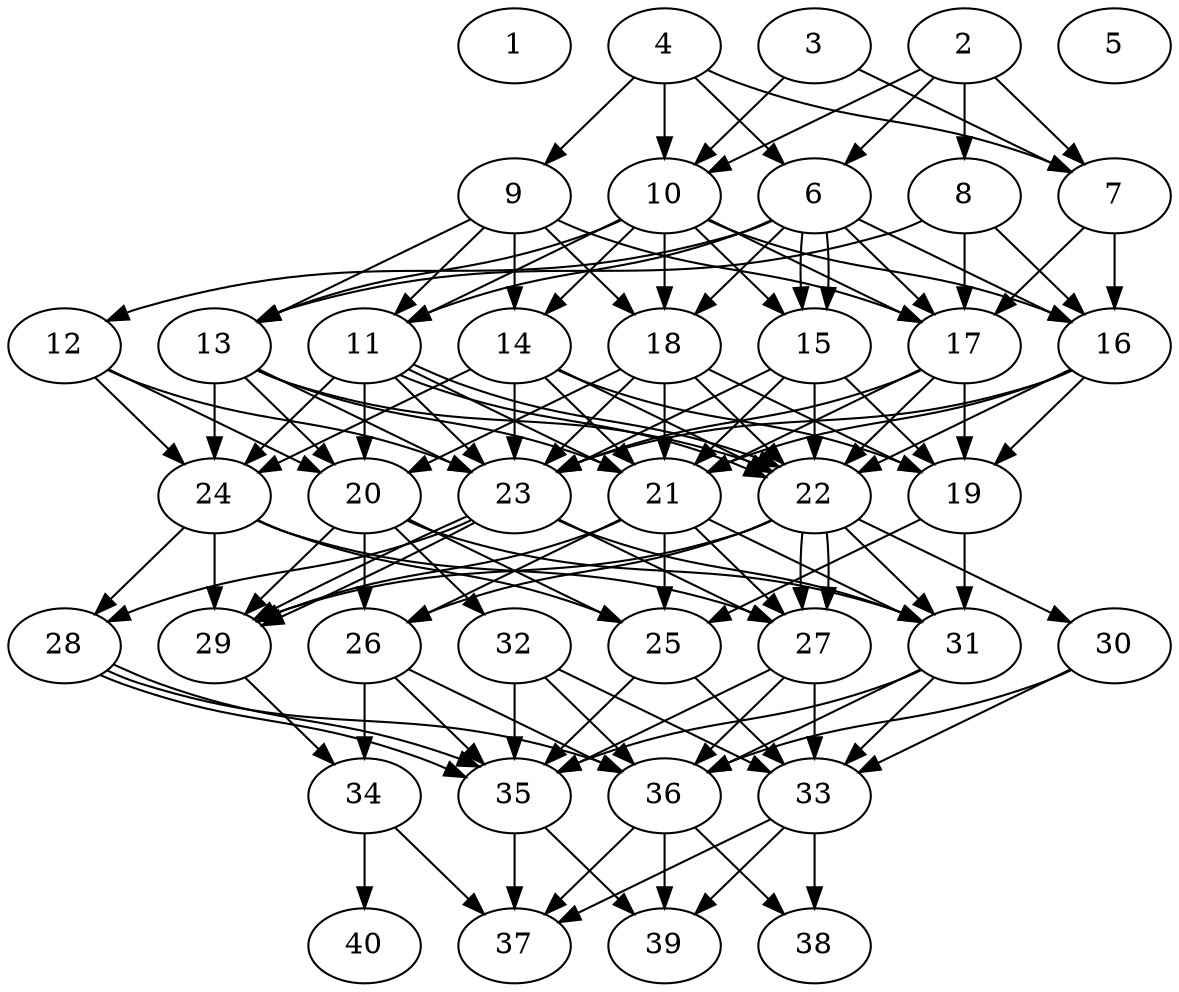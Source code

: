 // DAG automatically generated by daggen at Thu Oct  3 14:06:49 2019
// ./daggen --dot -n 40 --ccr 0.4 --fat 0.5 --regular 0.5 --density 0.9 --mindata 5242880 --maxdata 52428800 
digraph G {
  1 [size="29534720", alpha="0.12", expect_size="11813888"] 
  2 [size="128235520", alpha="0.01", expect_size="51294208"] 
  2 -> 6 [size ="51294208"]
  2 -> 7 [size ="51294208"]
  2 -> 8 [size ="51294208"]
  2 -> 10 [size ="51294208"]
  3 [size="75578880", alpha="0.02", expect_size="30231552"] 
  3 -> 7 [size ="30231552"]
  3 -> 10 [size ="30231552"]
  4 [size="98539520", alpha="0.10", expect_size="39415808"] 
  4 -> 6 [size ="39415808"]
  4 -> 7 [size ="39415808"]
  4 -> 9 [size ="39415808"]
  4 -> 10 [size ="39415808"]
  5 [size="74035200", alpha="0.13", expect_size="29614080"] 
  6 [size="91110400", alpha="0.11", expect_size="36444160"] 
  6 -> 11 [size ="36444160"]
  6 -> 12 [size ="36444160"]
  6 -> 15 [size ="36444160"]
  6 -> 15 [size ="36444160"]
  6 -> 16 [size ="36444160"]
  6 -> 17 [size ="36444160"]
  6 -> 18 [size ="36444160"]
  7 [size="61355520", alpha="0.02", expect_size="24542208"] 
  7 -> 16 [size ="24542208"]
  7 -> 17 [size ="24542208"]
  8 [size="88166400", alpha="0.01", expect_size="35266560"] 
  8 -> 13 [size ="35266560"]
  8 -> 16 [size ="35266560"]
  8 -> 17 [size ="35266560"]
  9 [size="130882560", alpha="0.00", expect_size="52353024"] 
  9 -> 11 [size ="52353024"]
  9 -> 13 [size ="52353024"]
  9 -> 14 [size ="52353024"]
  9 -> 17 [size ="52353024"]
  9 -> 18 [size ="52353024"]
  10 [size="88174080", alpha="0.04", expect_size="35269632"] 
  10 -> 11 [size ="35269632"]
  10 -> 13 [size ="35269632"]
  10 -> 14 [size ="35269632"]
  10 -> 15 [size ="35269632"]
  10 -> 16 [size ="35269632"]
  10 -> 17 [size ="35269632"]
  10 -> 18 [size ="35269632"]
  11 [size="124285440", alpha="0.09", expect_size="49714176"] 
  11 -> 20 [size ="49714176"]
  11 -> 21 [size ="49714176"]
  11 -> 22 [size ="49714176"]
  11 -> 22 [size ="49714176"]
  11 -> 23 [size ="49714176"]
  11 -> 24 [size ="49714176"]
  12 [size="78318080", alpha="0.19", expect_size="31327232"] 
  12 -> 20 [size ="31327232"]
  12 -> 23 [size ="31327232"]
  12 -> 24 [size ="31327232"]
  13 [size="82288640", alpha="0.02", expect_size="32915456"] 
  13 -> 20 [size ="32915456"]
  13 -> 21 [size ="32915456"]
  13 -> 22 [size ="32915456"]
  13 -> 23 [size ="32915456"]
  13 -> 24 [size ="32915456"]
  14 [size="91747840", alpha="0.13", expect_size="36699136"] 
  14 -> 19 [size ="36699136"]
  14 -> 21 [size ="36699136"]
  14 -> 22 [size ="36699136"]
  14 -> 23 [size ="36699136"]
  14 -> 24 [size ="36699136"]
  15 [size="34828800", alpha="0.15", expect_size="13931520"] 
  15 -> 19 [size ="13931520"]
  15 -> 21 [size ="13931520"]
  15 -> 22 [size ="13931520"]
  15 -> 23 [size ="13931520"]
  16 [size="110016000", alpha="0.04", expect_size="44006400"] 
  16 -> 19 [size ="44006400"]
  16 -> 21 [size ="44006400"]
  16 -> 22 [size ="44006400"]
  16 -> 23 [size ="44006400"]
  17 [size="59325440", alpha="0.10", expect_size="23730176"] 
  17 -> 19 [size ="23730176"]
  17 -> 21 [size ="23730176"]
  17 -> 22 [size ="23730176"]
  17 -> 23 [size ="23730176"]
  18 [size="71290880", alpha="0.02", expect_size="28516352"] 
  18 -> 19 [size ="28516352"]
  18 -> 20 [size ="28516352"]
  18 -> 21 [size ="28516352"]
  18 -> 22 [size ="28516352"]
  18 -> 23 [size ="28516352"]
  19 [size="77068800", alpha="0.03", expect_size="30827520"] 
  19 -> 25 [size ="30827520"]
  19 -> 31 [size ="30827520"]
  20 [size="78617600", alpha="0.00", expect_size="31447040"] 
  20 -> 25 [size ="31447040"]
  20 -> 26 [size ="31447040"]
  20 -> 29 [size ="31447040"]
  20 -> 31 [size ="31447040"]
  20 -> 32 [size ="31447040"]
  21 [size="101457920", alpha="0.00", expect_size="40583168"] 
  21 -> 25 [size ="40583168"]
  21 -> 26 [size ="40583168"]
  21 -> 27 [size ="40583168"]
  21 -> 29 [size ="40583168"]
  21 -> 31 [size ="40583168"]
  22 [size="35315200", alpha="0.20", expect_size="14126080"] 
  22 -> 26 [size ="14126080"]
  22 -> 27 [size ="14126080"]
  22 -> 27 [size ="14126080"]
  22 -> 29 [size ="14126080"]
  22 -> 30 [size ="14126080"]
  22 -> 31 [size ="14126080"]
  23 [size="27770880", alpha="0.10", expect_size="11108352"] 
  23 -> 27 [size ="11108352"]
  23 -> 28 [size ="11108352"]
  23 -> 29 [size ="11108352"]
  23 -> 29 [size ="11108352"]
  23 -> 31 [size ="11108352"]
  24 [size="40238080", alpha="0.15", expect_size="16095232"] 
  24 -> 25 [size ="16095232"]
  24 -> 27 [size ="16095232"]
  24 -> 28 [size ="16095232"]
  24 -> 29 [size ="16095232"]
  25 [size="116257280", alpha="0.10", expect_size="46502912"] 
  25 -> 33 [size ="46502912"]
  25 -> 35 [size ="46502912"]
  26 [size="84433920", alpha="0.18", expect_size="33773568"] 
  26 -> 34 [size ="33773568"]
  26 -> 35 [size ="33773568"]
  26 -> 36 [size ="33773568"]
  27 [size="109529600", alpha="0.15", expect_size="43811840"] 
  27 -> 33 [size ="43811840"]
  27 -> 35 [size ="43811840"]
  27 -> 36 [size ="43811840"]
  28 [size="52139520", alpha="0.04", expect_size="20855808"] 
  28 -> 35 [size ="20855808"]
  28 -> 35 [size ="20855808"]
  28 -> 36 [size ="20855808"]
  29 [size="66301440", alpha="0.13", expect_size="26520576"] 
  29 -> 34 [size ="26520576"]
  30 [size="82667520", alpha="0.15", expect_size="33067008"] 
  30 -> 33 [size ="33067008"]
  30 -> 36 [size ="33067008"]
  31 [size="83322880", alpha="0.16", expect_size="33329152"] 
  31 -> 33 [size ="33329152"]
  31 -> 35 [size ="33329152"]
  31 -> 36 [size ="33329152"]
  32 [size="84695040", alpha="0.07", expect_size="33878016"] 
  32 -> 33 [size ="33878016"]
  32 -> 35 [size ="33878016"]
  32 -> 36 [size ="33878016"]
  33 [size="83950080", alpha="0.11", expect_size="33580032"] 
  33 -> 37 [size ="33580032"]
  33 -> 38 [size ="33580032"]
  33 -> 39 [size ="33580032"]
  34 [size="25600000", alpha="0.08", expect_size="10240000"] 
  34 -> 37 [size ="10240000"]
  34 -> 40 [size ="10240000"]
  35 [size="113041920", alpha="0.08", expect_size="45216768"] 
  35 -> 37 [size ="45216768"]
  35 -> 39 [size ="45216768"]
  36 [size="53312000", alpha="0.05", expect_size="21324800"] 
  36 -> 37 [size ="21324800"]
  36 -> 38 [size ="21324800"]
  36 -> 39 [size ="21324800"]
  37 [size="42378240", alpha="0.10", expect_size="16951296"] 
  38 [size="128491520", alpha="0.05", expect_size="51396608"] 
  39 [size="32814080", alpha="0.10", expect_size="13125632"] 
  40 [size="109056000", alpha="0.07", expect_size="43622400"] 
}
